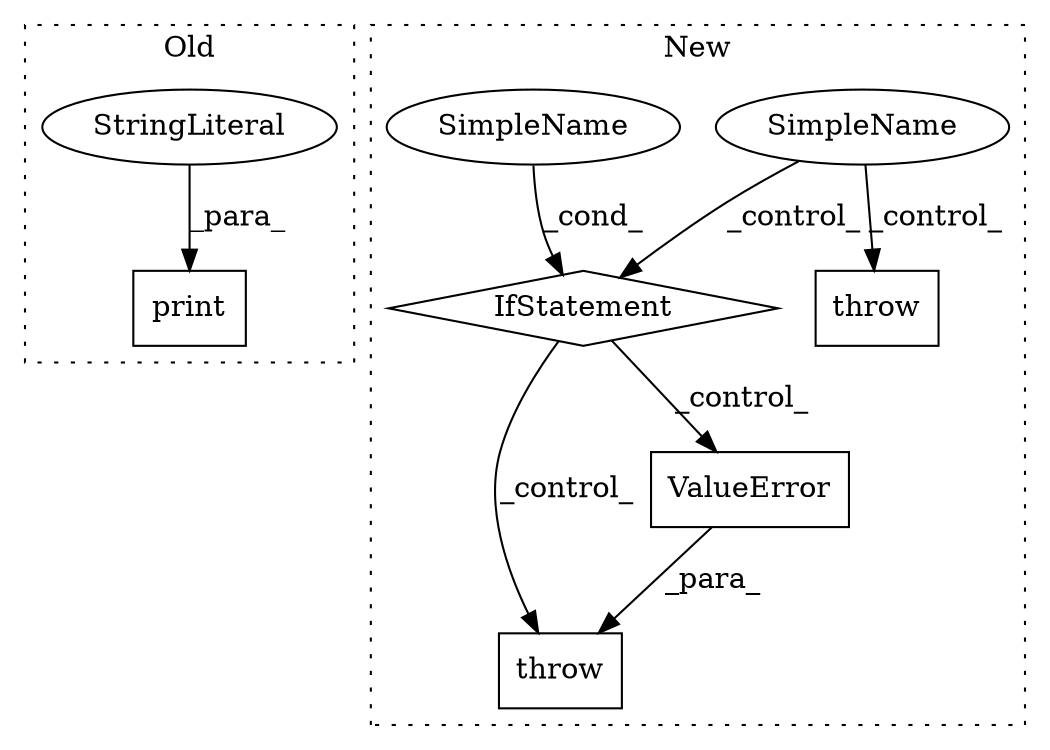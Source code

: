 digraph G {
subgraph cluster0 {
1 [label="print" a="32" s="4812,4876" l="6,1" shape="box"];
3 [label="StringLiteral" a="45" s="4818" l="58" shape="ellipse"];
label = "Old";
style="dotted";
}
subgraph cluster1 {
2 [label="throw" a="53" s="9003" l="6" shape="box"];
4 [label="ValueError" a="32" s="9009,9114" l="11,1" shape="box"];
5 [label="SimpleName" a="42" s="" l="" shape="ellipse"];
6 [label="SimpleName" a="42" s="" l="" shape="ellipse"];
7 [label="throw" a="53" s="4944" l="6" shape="box"];
8 [label="IfStatement" a="25" s="8955,8989" l="4,2" shape="diamond"];
label = "New";
style="dotted";
}
3 -> 1 [label="_para_"];
4 -> 2 [label="_para_"];
5 -> 8 [label="_control_"];
5 -> 7 [label="_control_"];
6 -> 8 [label="_cond_"];
8 -> 4 [label="_control_"];
8 -> 2 [label="_control_"];
}